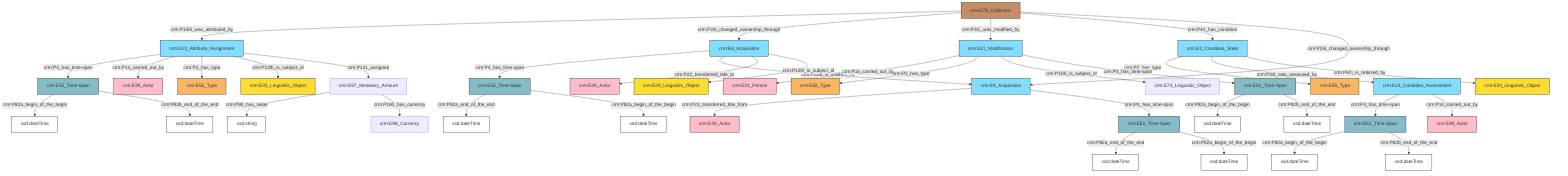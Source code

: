 flowchart TD
classDef Literal fill:#ffffff,stroke:#000000,color:;
classDef Literal_URI fill:#ffffff,stroke:#000000,color:;
classDef crm_E1_CRM_Entity fill:#ffffff,stroke:#000000,color:;
classDef crm_E1_CRM_Entity_URI fill:#ffffff,stroke:#000000,color:;
classDef crm_E2_Temporal_Entity fill:#82ddff,stroke:#000000,color:;
classDef crm_E2_Temporal_Entity_URI fill:#d2effa,stroke:#000000,color:;
classDef crm_E55_Type fill:#fab565,stroke:#000000,color:;
classDef crm_E55_Type_URI fill:#fde7ce,stroke:#000000,color:;
classDef crm_E52_Time-Span fill:#86bcc8,stroke:#000000,color:;
classDef crm_E52_Time-Span_URI fill:#dcebef,stroke:#000000,color:;
classDef crm_E41_Appellation fill:#fef3ba,stroke:#000000,color:;
classDef crm_E41_Appellation_URI fill:#fffae6,stroke:#000000,color:;
classDef crm_E53_Place fill:#94cc7d,stroke:#000000,color:;
classDef crm_E53_Place_URI fill:#e1f1da,stroke:#000000,color:;
classDef crm_E77_Persistent_Item fill:#ffffff,stroke:#000000,color:;
classDef crm_E77_Persistent_Item_URI fill:#ffffff,stroke:#000000,color:;
classDef crm_E28_Conceptual_Object fill:#fddc34,stroke:#000000,color:;
classDef crm_E28_Conceptual_Object_URI fill:#fef6cd,stroke:#000000,color:;
classDef crm_E18_Physical_Thing fill:#c78e66,stroke:#000000,color:;
classDef crm_E18_Physical_Thing_URI fill:#e3c8b5,stroke:#000000,color:;
classDef crm_E39_Actor fill:#ffbdca,stroke:#000000,color:;
classDef crm_E39_Actor_URI fill:#ffe6eb,stroke:#000000,color:;
classDef crm_E54_Dimension fill:#b8b8b8,stroke:#000000,color:;
classDef crm_E54_Dimension_URI fill:#f2f2f2,stroke:#000000,color:;
classDef crm_E92_Spacetime_Volume fill:#cc80ff,stroke:#000000,color:;
classDef crm_E92_Spacetime_Volume_URI fill:#ebccff,stroke:#000000,color:;
classDef crm_E59_Primitive_Value fill:#f0f0f0,stroke:#000000,color:;
classDef crm_E59_Primitive_Value_URI fill:#f2f2f2,stroke:#000000,color:;
classDef crm_PC0_Typed_CRM_Property fill:#ffffff,stroke:#000000,color:;
classDef crm_PC0_Typed_CRM_Property_URI fill:#ffffff,stroke:#000000,color:;
classDef Multi fill:#cccccc,stroke:#000000,color:;
classDef Multi_URI fill:#cccccc,stroke:#000000,color:;
0["crm:E52_Time-Span"]:::crm_E52_Time-Span -->|crm:P82a_begin_of_the_begin| 1["xsd:dateTime"]:::Literal
6["crm:E13_Attribute_Assignment"]:::crm_E2_Temporal_Entity -->|crm:P4_has_time-span| 7["crm:E52_Time-Span"]:::crm_E52_Time-Span
10["crm:E52_Time-Span"]:::crm_E52_Time-Span -->|crm:P82a_end_of_the_end| 11["xsd:dateTime"]:::Literal
8["crm:E8_Acquisition"]:::crm_E2_Temporal_Entity -->|crm:P4_has_time-span| 12["crm:E52_Time-Span"]:::crm_E52_Time-Span
8["crm:E8_Acquisition"]:::crm_E2_Temporal_Entity -->|crm:P115i_is_finished_by| 13["crm:E8_Acquisition"]:::crm_E2_Temporal_Entity
14["crm:E11_Modification"]:::crm_E2_Temporal_Entity -->|crm:P14_carried_out_by| 15["crm:E21_Person"]:::crm_E39_Actor
6["crm:E13_Attribute_Assignment"]:::crm_E2_Temporal_Entity -->|crm:P14_carried_out_by| 2["crm:E39_Actor"]:::crm_E39_Actor
14["crm:E11_Modification"]:::crm_E2_Temporal_Entity -->|crm:P2_has_type| 18["crm:E55_Type"]:::crm_E55_Type
19["crm:E78_Collection"]:::crm_E18_Physical_Thing -->|crm:P140i_was_attributed_by| 6["crm:E13_Attribute_Assignment"]:::crm_E2_Temporal_Entity
19["crm:E78_Collection"]:::crm_E18_Physical_Thing -->|crm:P24i_changed_ownership_through| 8["crm:E8_Acquisition"]:::crm_E2_Temporal_Entity
14["crm:E11_Modification"]:::crm_E2_Temporal_Entity -->|crm:P119i_is_subject_of| 23["crm:E73_Linguistic_Object"]:::Default
26["crm:E3_Condition_State"]:::crm_E2_Temporal_Entity -->|crm:P2_has_type| 27["crm:E55_Type"]:::crm_E55_Type
26["crm:E3_Condition_State"]:::crm_E2_Temporal_Entity -->|crm:P34i_was_assessed_by| 4["crm:E14_Condition_Assessment"]:::crm_E2_Temporal_Entity
6["crm:E13_Attribute_Assignment"]:::crm_E2_Temporal_Entity -->|crm:P2_has_type| 21["crm:E55_Type"]:::crm_E55_Type
8["crm:E8_Acquisition"]:::crm_E2_Temporal_Entity -->|crm:P22_transferred_title_to| 16["crm:E39_Actor"]:::crm_E39_Actor
4["crm:E14_Condition_Assessment"]:::crm_E2_Temporal_Entity -->|crm:P4_has_time-span| 28["crm:E52_Time-Span"]:::crm_E52_Time-Span
0["crm:E52_Time-Span"]:::crm_E52_Time-Span -->|crm:P82b_end_of_the_end| 31["xsd:dateTime"]:::Literal
14["crm:E11_Modification"]:::crm_E2_Temporal_Entity -->|crm:P4_has_time-span| 0["crm:E52_Time-Span"]:::crm_E52_Time-Span
8["crm:E8_Acquisition"]:::crm_E2_Temporal_Entity -->|crm:P129i_is_subject_of| 33["crm:E33_Linguistic_Object"]:::crm_E28_Conceptual_Object
19["crm:E78_Collection"]:::crm_E18_Physical_Thing -->|crm:P31i_was_modified_by| 14["crm:E11_Modification"]:::crm_E2_Temporal_Entity
19["crm:E78_Collection"]:::crm_E18_Physical_Thing -->|crm:P44_has_condition| 26["crm:E3_Condition_State"]:::crm_E2_Temporal_Entity
10["crm:E52_Time-Span"]:::crm_E52_Time-Span -->|crm:P82a_begin_of_the_begin| 36["xsd:dateTime"]:::Literal
13["crm:E8_Acquisition"]:::crm_E2_Temporal_Entity -->|crm:P23_transferred_title_from| 39["crm:E39_Actor"]:::crm_E39_Actor
13["crm:E8_Acquisition"]:::crm_E2_Temporal_Entity -->|crm:P4_has_time-span| 10["crm:E52_Time-Span"]:::crm_E52_Time-Span
12["crm:E52_Time-Span"]:::crm_E52_Time-Span -->|crm:P82a_end_of_the_end| 42["xsd:dateTime"]:::Literal
43["crm:E97_Monetary_Amount"]:::Default -->|crm:P90_has_value| 44["xsd:string"]:::Literal
28["crm:E52_Time-Span"]:::crm_E52_Time-Span -->|crm:P82a_begin_of_the_begin| 46["xsd:dateTime"]:::Literal
6["crm:E13_Attribute_Assignment"]:::crm_E2_Temporal_Entity -->|crm:P129i_is_subject_of| 40["crm:E33_Linguistic_Object"]:::crm_E28_Conceptual_Object
4["crm:E14_Condition_Assessment"]:::crm_E2_Temporal_Entity -->|crm:P14_carried_out_by| 24["crm:E39_Actor"]:::crm_E39_Actor
43["crm:E97_Monetary_Amount"]:::Default -->|crm:P180_has_currency| 37["crm:E98_Currency"]:::Default
6["crm:E13_Attribute_Assignment"]:::crm_E2_Temporal_Entity -->|crm:P141_assigned| 43["crm:E97_Monetary_Amount"]:::Default
7["crm:E52_Time-Span"]:::crm_E52_Time-Span -->|crm:P82a_begin_of_the_begin| 52["xsd:dateTime"]:::Literal
19["crm:E78_Collection"]:::crm_E18_Physical_Thing -->|crm:P24i_changed_ownership_through| 13["crm:E8_Acquisition"]:::crm_E2_Temporal_Entity
26["crm:E3_Condition_State"]:::crm_E2_Temporal_Entity -->|crm:P67i_is_referred_by| 53["crm:E33_Linguistic_Object"]:::crm_E28_Conceptual_Object
12["crm:E52_Time-Span"]:::crm_E52_Time-Span -->|crm:P82a_begin_of_the_begin| 58["xsd:dateTime"]:::Literal
7["crm:E52_Time-Span"]:::crm_E52_Time-Span -->|crm:P82b_end_of_the_end| 59["xsd:dateTime"]:::Literal
28["crm:E52_Time-Span"]:::crm_E52_Time-Span -->|crm:P82b_end_of_the_end| 62["xsd:dateTime"]:::Literal